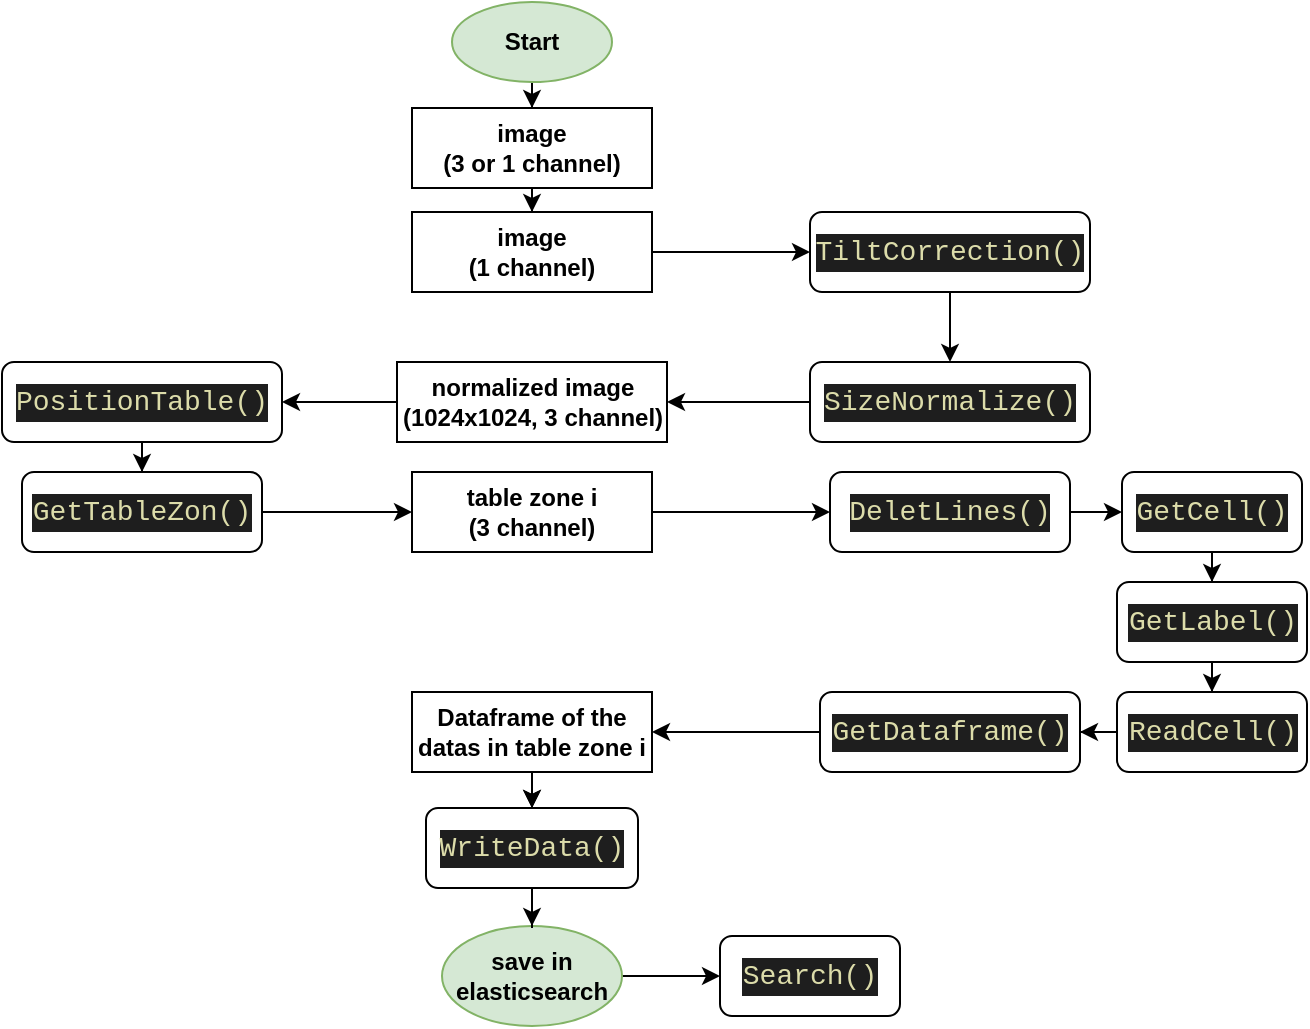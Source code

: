 <mxfile>
    <diagram id="C5RBs43oDa-KdzZeNtuy" name="Page-1">
        <mxGraphModel dx="982" dy="289" grid="1" gridSize="10" guides="1" tooltips="1" connect="1" arrows="1" fold="1" page="1" pageScale="1" pageWidth="827" pageHeight="1169" math="0" shadow="0">
            <root>
                <mxCell id="WIyWlLk6GJQsqaUBKTNV-0"/>
                <mxCell id="WIyWlLk6GJQsqaUBKTNV-1" parent="WIyWlLk6GJQsqaUBKTNV-0"/>
                <mxCell id="WIyWlLk6GJQsqaUBKTNV-3" value="&lt;div style=&quot;color: rgb(212, 212, 212); background-color: rgb(30, 30, 30); font-family: Consolas, &amp;quot;Courier New&amp;quot;, monospace; font-size: 14px; line-height: 19px;&quot;&gt;&lt;span style=&quot;color: #dcdcaa;&quot;&gt;TiltCorrection()&lt;/span&gt;&lt;/div&gt;" style="rounded=1;whiteSpace=wrap;html=1;fontSize=12;glass=0;strokeWidth=1;shadow=0;" parent="WIyWlLk6GJQsqaUBKTNV-1" vertex="1">
                    <mxGeometry x="414" y="180" width="140" height="40" as="geometry"/>
                </mxCell>
                <mxCell id="NsCf9MV0NdX3orJ8Uz0I-36" value="" style="edgeStyle=orthogonalEdgeStyle;rounded=0;orthogonalLoop=1;jettySize=auto;html=1;" parent="WIyWlLk6GJQsqaUBKTNV-1" source="WIyWlLk6GJQsqaUBKTNV-7" target="WIyWlLk6GJQsqaUBKTNV-12" edge="1">
                    <mxGeometry relative="1" as="geometry"/>
                </mxCell>
                <mxCell id="WIyWlLk6GJQsqaUBKTNV-7" value="&lt;div style=&quot;color: rgb(212, 212, 212); background-color: rgb(30, 30, 30); font-family: Consolas, &amp;quot;Courier New&amp;quot;, monospace; font-size: 14px; line-height: 19px;&quot;&gt;&lt;span style=&quot;color: #dcdcaa;&quot;&gt;PositionTable()&lt;/span&gt;&lt;/div&gt;" style="rounded=1;whiteSpace=wrap;html=1;fontSize=12;glass=0;strokeWidth=1;shadow=0;" parent="WIyWlLk6GJQsqaUBKTNV-1" vertex="1">
                    <mxGeometry x="10" y="255" width="140" height="40" as="geometry"/>
                </mxCell>
                <mxCell id="NsCf9MV0NdX3orJ8Uz0I-66" value="" style="edgeStyle=orthogonalEdgeStyle;rounded=0;orthogonalLoop=1;jettySize=auto;html=1;" parent="WIyWlLk6GJQsqaUBKTNV-1" source="WIyWlLk6GJQsqaUBKTNV-11" target="NsCf9MV0NdX3orJ8Uz0I-41" edge="1">
                    <mxGeometry relative="1" as="geometry"/>
                </mxCell>
                <mxCell id="WIyWlLk6GJQsqaUBKTNV-11" value="&lt;div style=&quot;color: rgb(212, 212, 212); background-color: rgb(30, 30, 30); font-family: Consolas, &amp;quot;Courier New&amp;quot;, monospace; font-size: 14px; line-height: 19px;&quot;&gt;&lt;span style=&quot;color: #dcdcaa;&quot;&gt;DeletLines()&lt;/span&gt;&lt;/div&gt;" style="rounded=1;whiteSpace=wrap;html=1;fontSize=12;glass=0;strokeWidth=1;shadow=0;" parent="WIyWlLk6GJQsqaUBKTNV-1" vertex="1">
                    <mxGeometry x="424" y="310" width="120" height="40" as="geometry"/>
                </mxCell>
                <mxCell id="NsCf9MV0NdX3orJ8Uz0I-40" value="" style="edgeStyle=orthogonalEdgeStyle;rounded=0;orthogonalLoop=1;jettySize=auto;html=1;" parent="WIyWlLk6GJQsqaUBKTNV-1" source="WIyWlLk6GJQsqaUBKTNV-12" target="NsCf9MV0NdX3orJ8Uz0I-10" edge="1">
                    <mxGeometry relative="1" as="geometry"/>
                </mxCell>
                <mxCell id="WIyWlLk6GJQsqaUBKTNV-12" value="&lt;div style=&quot;color: rgb(212, 212, 212); background-color: rgb(30, 30, 30); font-family: Consolas, &amp;quot;Courier New&amp;quot;, monospace; font-size: 14px; line-height: 19px;&quot;&gt;&lt;span style=&quot;color: #dcdcaa;&quot;&gt;GetTableZon()&lt;/span&gt;&lt;/div&gt;" style="rounded=1;whiteSpace=wrap;html=1;fontSize=12;glass=0;strokeWidth=1;shadow=0;" parent="WIyWlLk6GJQsqaUBKTNV-1" vertex="1">
                    <mxGeometry x="20" y="310" width="120" height="40" as="geometry"/>
                </mxCell>
                <mxCell id="NsCf9MV0NdX3orJ8Uz0I-35" value="" style="edgeStyle=orthogonalEdgeStyle;rounded=0;orthogonalLoop=1;jettySize=auto;html=1;" parent="WIyWlLk6GJQsqaUBKTNV-1" source="NsCf9MV0NdX3orJ8Uz0I-0" target="NsCf9MV0NdX3orJ8Uz0I-8" edge="1">
                    <mxGeometry relative="1" as="geometry"/>
                </mxCell>
                <mxCell id="NsCf9MV0NdX3orJ8Uz0I-0" value="&lt;div style=&quot;color: rgb(212, 212, 212); background-color: rgb(30, 30, 30); font-family: Consolas, &amp;quot;Courier New&amp;quot;, monospace; font-size: 14px; line-height: 19px;&quot;&gt;&lt;span style=&quot;color: #dcdcaa;&quot;&gt;SizeNormalize()&lt;/span&gt;&lt;/div&gt;" style="whiteSpace=wrap;html=1;rounded=1;glass=0;strokeWidth=1;shadow=0;" parent="WIyWlLk6GJQsqaUBKTNV-1" vertex="1">
                    <mxGeometry x="414" y="255" width="140" height="40" as="geometry"/>
                </mxCell>
                <mxCell id="NsCf9MV0NdX3orJ8Uz0I-14" value="" style="edgeStyle=orthogonalEdgeStyle;rounded=0;orthogonalLoop=1;jettySize=auto;html=1;" parent="WIyWlLk6GJQsqaUBKTNV-1" source="NsCf9MV0NdX3orJ8Uz0I-4" target="NsCf9MV0NdX3orJ8Uz0I-5" edge="1">
                    <mxGeometry relative="1" as="geometry"/>
                </mxCell>
                <mxCell id="NsCf9MV0NdX3orJ8Uz0I-4" value="&lt;b&gt;&lt;font color=&quot;#000000&quot;&gt;Start&lt;/font&gt;&lt;/b&gt;" style="ellipse;whiteSpace=wrap;html=1;fillColor=#d5e8d4;strokeColor=#82b366;" parent="WIyWlLk6GJQsqaUBKTNV-1" vertex="1">
                    <mxGeometry x="235" y="75" width="80" height="40" as="geometry"/>
                </mxCell>
                <mxCell id="NsCf9MV0NdX3orJ8Uz0I-16" value="" style="edgeStyle=orthogonalEdgeStyle;rounded=0;orthogonalLoop=1;jettySize=auto;html=1;" parent="WIyWlLk6GJQsqaUBKTNV-1" source="NsCf9MV0NdX3orJ8Uz0I-5" target="NsCf9MV0NdX3orJ8Uz0I-6" edge="1">
                    <mxGeometry relative="1" as="geometry"/>
                </mxCell>
                <mxCell id="NsCf9MV0NdX3orJ8Uz0I-5" value="&lt;b&gt;&lt;font color=&quot;#000000&quot;&gt;&lt;span&gt;image&lt;/span&gt;&lt;br&gt;&lt;span&gt;(3 or 1 channel)&lt;/span&gt;&lt;/font&gt;&lt;/b&gt;" style="rounded=0;whiteSpace=wrap;html=1;fillColor=#FFFFFF;" parent="WIyWlLk6GJQsqaUBKTNV-1" vertex="1">
                    <mxGeometry x="215" y="128" width="120" height="40" as="geometry"/>
                </mxCell>
                <mxCell id="NsCf9MV0NdX3orJ8Uz0I-34" value="" style="edgeStyle=orthogonalEdgeStyle;rounded=0;orthogonalLoop=1;jettySize=auto;html=1;" parent="WIyWlLk6GJQsqaUBKTNV-1" source="NsCf9MV0NdX3orJ8Uz0I-6" target="WIyWlLk6GJQsqaUBKTNV-3" edge="1">
                    <mxGeometry relative="1" as="geometry"/>
                </mxCell>
                <mxCell id="NsCf9MV0NdX3orJ8Uz0I-6" value="&lt;span style=&quot;background-color: rgb(255 , 255 , 255)&quot;&gt;&lt;b&gt;&lt;font color=&quot;#000000&quot;&gt;image&lt;br&gt;(1 channel)&lt;/font&gt;&lt;/b&gt;&lt;/span&gt;" style="rounded=0;whiteSpace=wrap;html=1;fillColor=#FFFFFF;" parent="WIyWlLk6GJQsqaUBKTNV-1" vertex="1">
                    <mxGeometry x="215" y="180" width="120" height="40" as="geometry"/>
                </mxCell>
                <mxCell id="NsCf9MV0NdX3orJ8Uz0I-39" value="" style="edgeStyle=orthogonalEdgeStyle;rounded=0;orthogonalLoop=1;jettySize=auto;html=1;" parent="WIyWlLk6GJQsqaUBKTNV-1" source="NsCf9MV0NdX3orJ8Uz0I-8" target="WIyWlLk6GJQsqaUBKTNV-7" edge="1">
                    <mxGeometry relative="1" as="geometry"/>
                </mxCell>
                <mxCell id="NsCf9MV0NdX3orJ8Uz0I-8" value="&lt;b&gt;&lt;font color=&quot;#000000&quot;&gt;normalized image&lt;br&gt;(1024x1024, 3 channel)&lt;/font&gt;&lt;/b&gt;" style="rounded=0;whiteSpace=wrap;html=1;fillColor=#FFFFFF;" parent="WIyWlLk6GJQsqaUBKTNV-1" vertex="1">
                    <mxGeometry x="207.5" y="255" width="135" height="40" as="geometry"/>
                </mxCell>
                <mxCell id="NsCf9MV0NdX3orJ8Uz0I-55" value="" style="edgeStyle=orthogonalEdgeStyle;rounded=0;orthogonalLoop=1;jettySize=auto;html=1;" parent="WIyWlLk6GJQsqaUBKTNV-1" source="NsCf9MV0NdX3orJ8Uz0I-10" target="WIyWlLk6GJQsqaUBKTNV-11" edge="1">
                    <mxGeometry relative="1" as="geometry"/>
                </mxCell>
                <mxCell id="NsCf9MV0NdX3orJ8Uz0I-10" value="&lt;b&gt;&lt;font color=&quot;#000000&quot;&gt;table zone i&lt;br&gt;(3 channel)&lt;/font&gt;&lt;/b&gt;" style="rounded=0;whiteSpace=wrap;html=1;fillColor=#FFFFFF;" parent="WIyWlLk6GJQsqaUBKTNV-1" vertex="1">
                    <mxGeometry x="215" y="310" width="120" height="40" as="geometry"/>
                </mxCell>
                <mxCell id="NsCf9MV0NdX3orJ8Uz0I-74" value="" style="edgeStyle=orthogonalEdgeStyle;rounded=0;orthogonalLoop=1;jettySize=auto;html=1;" parent="WIyWlLk6GJQsqaUBKTNV-1" source="NsCf9MV0NdX3orJ8Uz0I-11" target="NsCf9MV0NdX3orJ8Uz0I-45" edge="1">
                    <mxGeometry relative="1" as="geometry"/>
                </mxCell>
                <mxCell id="NsCf9MV0NdX3orJ8Uz0I-75" value="" style="edgeStyle=orthogonalEdgeStyle;rounded=0;orthogonalLoop=1;jettySize=auto;html=1;" parent="WIyWlLk6GJQsqaUBKTNV-1" source="NsCf9MV0NdX3orJ8Uz0I-11" target="NsCf9MV0NdX3orJ8Uz0I-45" edge="1">
                    <mxGeometry relative="1" as="geometry"/>
                </mxCell>
                <mxCell id="NsCf9MV0NdX3orJ8Uz0I-11" value="&lt;b&gt;&lt;font color=&quot;#000000&quot;&gt;Dataframe of the datas in table zone i&lt;/font&gt;&lt;/b&gt;" style="rounded=0;whiteSpace=wrap;html=1;fillColor=#FFFFFF;" parent="WIyWlLk6GJQsqaUBKTNV-1" vertex="1">
                    <mxGeometry x="215" y="420" width="120" height="40" as="geometry"/>
                </mxCell>
                <mxCell id="NsCf9MV0NdX3orJ8Uz0I-77" value="" style="edgeStyle=orthogonalEdgeStyle;rounded=0;orthogonalLoop=1;jettySize=auto;html=1;" parent="WIyWlLk6GJQsqaUBKTNV-1" source="NsCf9MV0NdX3orJ8Uz0I-20" target="NsCf9MV0NdX3orJ8Uz0I-46" edge="1">
                    <mxGeometry relative="1" as="geometry"/>
                </mxCell>
                <mxCell id="NsCf9MV0NdX3orJ8Uz0I-20" value="&lt;b&gt;&lt;font color=&quot;#000000&quot;&gt;save in elasticsearch&lt;/font&gt;&lt;/b&gt;" style="ellipse;whiteSpace=wrap;html=1;fillColor=#d5e8d4;strokeColor=#82b366;" parent="WIyWlLk6GJQsqaUBKTNV-1" vertex="1">
                    <mxGeometry x="230" y="537" width="90" height="50" as="geometry"/>
                </mxCell>
                <mxCell id="NsCf9MV0NdX3orJ8Uz0I-70" value="" style="edgeStyle=orthogonalEdgeStyle;rounded=0;orthogonalLoop=1;jettySize=auto;html=1;" parent="WIyWlLk6GJQsqaUBKTNV-1" source="NsCf9MV0NdX3orJ8Uz0I-41" target="NsCf9MV0NdX3orJ8Uz0I-42" edge="1">
                    <mxGeometry relative="1" as="geometry"/>
                </mxCell>
                <mxCell id="NsCf9MV0NdX3orJ8Uz0I-41" value="&lt;div style=&quot;color: rgb(212, 212, 212); background-color: rgb(30, 30, 30); font-family: Consolas, &amp;quot;Courier New&amp;quot;, monospace; font-size: 14px; line-height: 19px;&quot;&gt;&lt;span style=&quot;color: #dcdcaa;&quot;&gt;GetCell()&lt;/span&gt;&lt;/div&gt;" style="rounded=1;whiteSpace=wrap;html=1;fontSize=12;glass=0;strokeWidth=1;shadow=0;" parent="WIyWlLk6GJQsqaUBKTNV-1" vertex="1">
                    <mxGeometry x="570" y="310" width="90" height="40" as="geometry"/>
                </mxCell>
                <mxCell id="NsCf9MV0NdX3orJ8Uz0I-71" value="" style="edgeStyle=orthogonalEdgeStyle;rounded=0;orthogonalLoop=1;jettySize=auto;html=1;" parent="WIyWlLk6GJQsqaUBKTNV-1" source="NsCf9MV0NdX3orJ8Uz0I-42" target="NsCf9MV0NdX3orJ8Uz0I-43" edge="1">
                    <mxGeometry relative="1" as="geometry"/>
                </mxCell>
                <mxCell id="NsCf9MV0NdX3orJ8Uz0I-42" value="&lt;div style=&quot;color: rgb(212, 212, 212); background-color: rgb(30, 30, 30); font-family: Consolas, &amp;quot;Courier New&amp;quot;, monospace; font-size: 14px; line-height: 19px;&quot;&gt;&lt;span style=&quot;color: #dcdcaa;&quot;&gt;GetLabel()&lt;/span&gt;&lt;/div&gt;" style="rounded=1;whiteSpace=wrap;html=1;fontSize=12;glass=0;strokeWidth=1;shadow=0;" parent="WIyWlLk6GJQsqaUBKTNV-1" vertex="1">
                    <mxGeometry x="567.5" y="365" width="95" height="40" as="geometry"/>
                </mxCell>
                <mxCell id="NsCf9MV0NdX3orJ8Uz0I-72" value="" style="edgeStyle=orthogonalEdgeStyle;rounded=0;orthogonalLoop=1;jettySize=auto;html=1;" parent="WIyWlLk6GJQsqaUBKTNV-1" source="NsCf9MV0NdX3orJ8Uz0I-43" target="NsCf9MV0NdX3orJ8Uz0I-44" edge="1">
                    <mxGeometry relative="1" as="geometry"/>
                </mxCell>
                <mxCell id="NsCf9MV0NdX3orJ8Uz0I-43" value="&lt;div style=&quot;color: rgb(212, 212, 212); background-color: rgb(30, 30, 30); font-family: Consolas, &amp;quot;Courier New&amp;quot;, monospace; font-size: 14px; line-height: 19px;&quot;&gt;&lt;span style=&quot;color: #dcdcaa;&quot;&gt;ReadCell()&lt;/span&gt;&lt;/div&gt;" style="rounded=1;whiteSpace=wrap;html=1;fontSize=12;glass=0;strokeWidth=1;shadow=0;" parent="WIyWlLk6GJQsqaUBKTNV-1" vertex="1">
                    <mxGeometry x="567.5" y="420" width="95" height="40" as="geometry"/>
                </mxCell>
                <mxCell id="NsCf9MV0NdX3orJ8Uz0I-73" value="" style="edgeStyle=orthogonalEdgeStyle;rounded=0;orthogonalLoop=1;jettySize=auto;html=1;" parent="WIyWlLk6GJQsqaUBKTNV-1" source="NsCf9MV0NdX3orJ8Uz0I-44" target="NsCf9MV0NdX3orJ8Uz0I-11" edge="1">
                    <mxGeometry relative="1" as="geometry"/>
                </mxCell>
                <mxCell id="NsCf9MV0NdX3orJ8Uz0I-44" value="&lt;div style=&quot;color: rgb(212, 212, 212); background-color: rgb(30, 30, 30); font-family: Consolas, &amp;quot;Courier New&amp;quot;, monospace; font-size: 14px; line-height: 19px;&quot;&gt;&lt;span style=&quot;color: #dcdcaa;&quot;&gt;GetDataframe()&lt;/span&gt;&lt;/div&gt;" style="rounded=1;whiteSpace=wrap;html=1;fontSize=12;glass=0;strokeWidth=1;shadow=0;" parent="WIyWlLk6GJQsqaUBKTNV-1" vertex="1">
                    <mxGeometry x="419" y="420" width="130" height="40" as="geometry"/>
                </mxCell>
                <mxCell id="NsCf9MV0NdX3orJ8Uz0I-76" value="" style="edgeStyle=orthogonalEdgeStyle;rounded=0;orthogonalLoop=1;jettySize=auto;html=1;" parent="WIyWlLk6GJQsqaUBKTNV-1" source="NsCf9MV0NdX3orJ8Uz0I-45" target="NsCf9MV0NdX3orJ8Uz0I-20" edge="1">
                    <mxGeometry relative="1" as="geometry"/>
                </mxCell>
                <mxCell id="NsCf9MV0NdX3orJ8Uz0I-45" value="&lt;div style=&quot;color: rgb(212, 212, 212); background-color: rgb(30, 30, 30); font-family: Consolas, &amp;quot;Courier New&amp;quot;, monospace; font-size: 14px; line-height: 19px;&quot;&gt;&lt;span style=&quot;color: #dcdcaa;&quot;&gt;WriteData()&lt;/span&gt;&lt;/div&gt;" style="rounded=1;whiteSpace=wrap;html=1;fontSize=12;glass=0;strokeWidth=1;shadow=0;" parent="WIyWlLk6GJQsqaUBKTNV-1" vertex="1">
                    <mxGeometry x="222" y="478" width="106" height="40" as="geometry"/>
                </mxCell>
                <mxCell id="NsCf9MV0NdX3orJ8Uz0I-46" value="&lt;div style=&quot;color: rgb(212, 212, 212); background-color: rgb(30, 30, 30); font-family: Consolas, &amp;quot;Courier New&amp;quot;, monospace; font-size: 14px; line-height: 19px;&quot;&gt;&lt;span style=&quot;color: #dcdcaa;&quot;&gt;Search()&lt;/span&gt;&lt;/div&gt;" style="rounded=1;whiteSpace=wrap;html=1;fontSize=12;glass=0;strokeWidth=1;shadow=0;" parent="WIyWlLk6GJQsqaUBKTNV-1" vertex="1">
                    <mxGeometry x="369" y="542" width="90" height="40" as="geometry"/>
                </mxCell>
                <mxCell id="NsCf9MV0NdX3orJ8Uz0I-65" value="" style="endArrow=classic;html=1;rounded=0;entryX=0.5;entryY=0;entryDx=0;entryDy=0;exitX=0.5;exitY=1;exitDx=0;exitDy=0;" parent="WIyWlLk6GJQsqaUBKTNV-1" source="WIyWlLk6GJQsqaUBKTNV-3" target="NsCf9MV0NdX3orJ8Uz0I-0" edge="1">
                    <mxGeometry width="50" height="50" relative="1" as="geometry">
                        <mxPoint x="484" y="200" as="sourcePoint"/>
                        <mxPoint x="500" y="240" as="targetPoint"/>
                    </mxGeometry>
                </mxCell>
            </root>
        </mxGraphModel>
    </diagram>
</mxfile>
